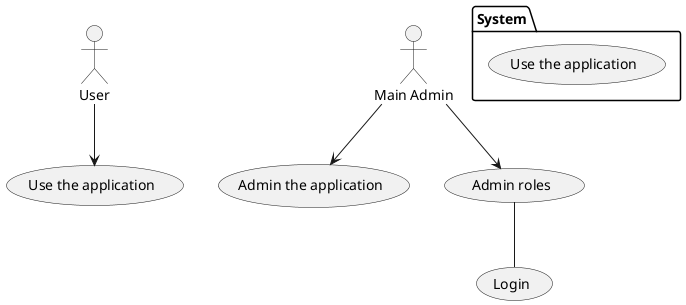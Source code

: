 @startuml
:User: --> (Use)
"Main Admin" as Admin
"Use the application" as (Use)
Admin --> (Admin the application)
Admin --> (Admin roles)
(Admin roles) -- (Login)
package System {
    usecase "Admin the application"
    usecase "Admin roles"
    usecase "Login"
    usecase "Use the application"
}
@enduml